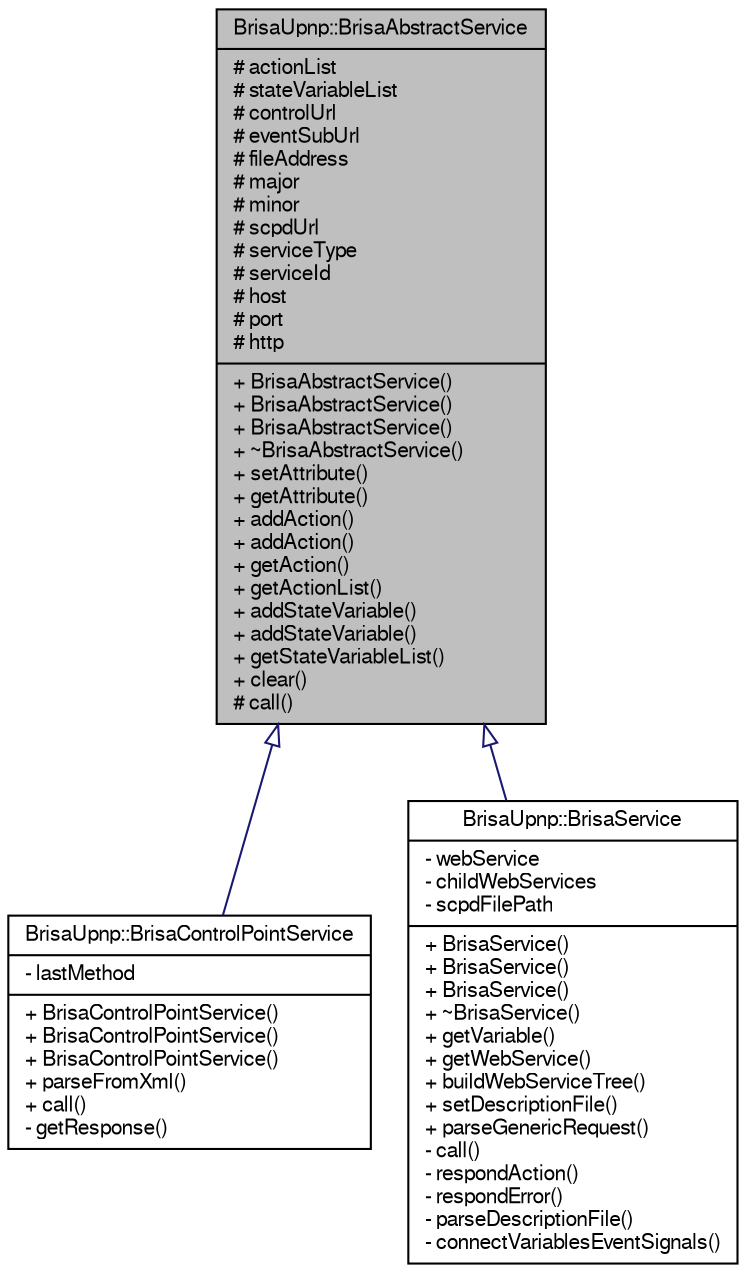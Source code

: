 digraph G
{
  bgcolor="transparent";
  edge [fontname="FreeSans",fontsize="10",labelfontname="FreeSans",labelfontsize="10"];
  node [fontname="FreeSans",fontsize="10",shape=record];
  Node1 [label="{BrisaUpnp::BrisaAbstractService\n|# actionList\l# stateVariableList\l# controlUrl\l# eventSubUrl\l# fileAddress\l# major\l# minor\l# scpdUrl\l# serviceType\l# serviceId\l# host\l# port\l# http\l|+ BrisaAbstractService()\l+ BrisaAbstractService()\l+ BrisaAbstractService()\l+ ~BrisaAbstractService()\l+ setAttribute()\l+ getAttribute()\l+ addAction()\l+ addAction()\l+ getAction()\l+ getActionList()\l+ addStateVariable()\l+ addStateVariable()\l+ getStateVariableList()\l+ clear()\l# call()\l}",height=0.2,width=0.4,color="black", fillcolor="grey75", style="filled" fontcolor="black"];
  Node1 -> Node2 [dir=back,color="midnightblue",fontsize="10",style="solid",arrowtail="empty"];
  Node2 [label="{BrisaUpnp::BrisaControlPointService\n|- lastMethod\l|+ BrisaControlPointService()\l+ BrisaControlPointService()\l+ BrisaControlPointService()\l+ parseFromXml()\l+ call()\l- getResponse()\l}",height=0.2,width=0.4,color="black",URL="$classBrisaUpnp_1_1BrisaControlPointService.html",tooltip="BrisaControlPointService is the class that implements action control in UPnP Architecture..."];
  Node1 -> Node3 [dir=back,color="midnightblue",fontsize="10",style="solid",arrowtail="empty"];
  Node3 [label="{BrisaUpnp::BrisaService\n|- webService\l- childWebServices\l- scpdFilePath\l|+ BrisaService()\l+ BrisaService()\l+ BrisaService()\l+ ~BrisaService()\l+ getVariable()\l+ getWebService()\l+ buildWebServiceTree()\l+ setDescriptionFile()\l+ parseGenericRequest()\l- call()\l- respondAction()\l- respondError()\l- parseDescriptionFile()\l- connectVariablesEventSignals()\l}",height=0.2,width=0.4,color="black",URL="$classBrisaUpnp_1_1BrisaService.html",tooltip="UPnP service abstraction."];
}
